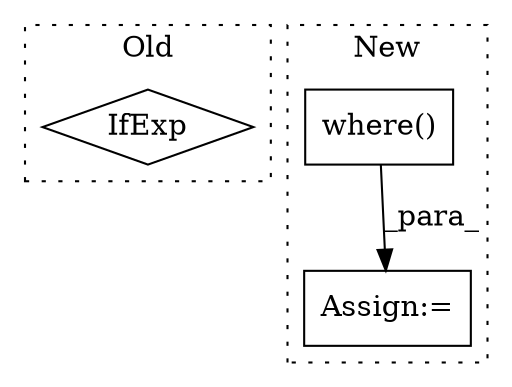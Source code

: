 digraph G {
subgraph cluster0 {
1 [label="IfExp" a="51" s="5792,5818" l="4,6" shape="diamond"];
label = "Old";
style="dotted";
}
subgraph cluster1 {
2 [label="where()" a="75" s="7234,7295" l="12,1" shape="box"];
3 [label="Assign:=" a="68" s="7231" l="3" shape="box"];
label = "New";
style="dotted";
}
2 -> 3 [label="_para_"];
}